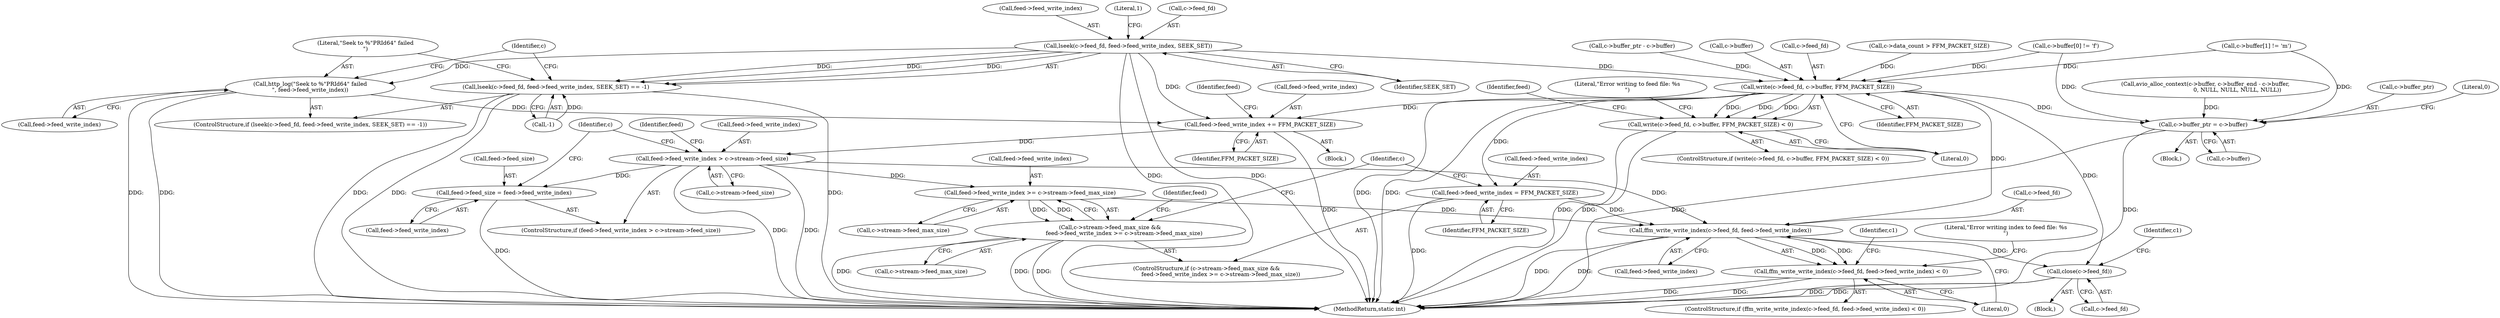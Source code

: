 digraph "0_FFmpeg_a5d25faa3f4b18dac737fdb35d0dd68eb0dc2156@pointer" {
"1000389" [label="(Call,lseek(c->feed_fd, feed->feed_write_index, SEEK_SET))"];
"1000388" [label="(Call,lseek(c->feed_fd, feed->feed_write_index, SEEK_SET) == -1)"];
"1000399" [label="(Call,http_log(\"Seek to %\"PRId64\" failed\n\", feed->feed_write_index))"];
"1000421" [label="(Call,feed->feed_write_index += FFM_PACKET_SIZE)"];
"1000427" [label="(Call,feed->feed_write_index > c->stream->feed_size)"];
"1000436" [label="(Call,feed->feed_size = feed->feed_write_index)"];
"1000450" [label="(Call,feed->feed_write_index >= c->stream->feed_max_size)"];
"1000444" [label="(Call,c->stream->feed_max_size &&\n                feed->feed_write_index >= c->stream->feed_max_size)"];
"1000466" [label="(Call,ffm_write_write_index(c->feed_fd, feed->feed_write_index))"];
"1000465" [label="(Call,ffm_write_write_index(c->feed_fd, feed->feed_write_index) < 0)"];
"1000677" [label="(Call,close(c->feed_fd))"];
"1000406" [label="(Call,write(c->feed_fd, c->buffer, FFM_PACKET_SIZE))"];
"1000405" [label="(Call,write(c->feed_fd, c->buffer, FFM_PACKET_SIZE) < 0)"];
"1000459" [label="(Call,feed->feed_write_index = FFM_PACKET_SIZE)"];
"1000660" [label="(Call,c->buffer_ptr = c->buffer)"];
"1000389" [label="(Call,lseek(c->feed_fd, feed->feed_write_index, SEEK_SET))"];
"1000397" [label="(Call,-1)"];
"1000381" [label="(Call,c->data_count > FFM_PACKET_SIZE)"];
"1000428" [label="(Call,feed->feed_write_index)"];
"1000445" [label="(Call,c->stream->feed_max_size)"];
"1000401" [label="(Call,feed->feed_write_index)"];
"1000465" [label="(Call,ffm_write_write_index(c->feed_fd, feed->feed_write_index) < 0)"];
"1000541" [label="(Call,avio_alloc_context(c->buffer, c->buffer_end - c->buffer,\n                                    0, NULL, NULL, NULL, NULL))"];
"1000373" [label="(Block,)"];
"1000450" [label="(Call,feed->feed_write_index >= c->stream->feed_max_size)"];
"1000436" [label="(Call,feed->feed_size = feed->feed_write_index)"];
"1000482" [label="(Identifier,c1)"];
"1000660" [label="(Call,c->buffer_ptr = c->buffer)"];
"1000393" [label="(Call,feed->feed_write_index)"];
"1000388" [label="(Call,lseek(c->feed_fd, feed->feed_write_index, SEEK_SET) == -1)"];
"1000414" [label="(Literal,0)"];
"1000683" [label="(Identifier,c1)"];
"1000437" [label="(Call,feed->feed_size)"];
"1000347" [label="(Call,c->buffer[0] != 'f')"];
"1000404" [label="(ControlStructure,if (write(c->feed_fd, c->buffer, FFM_PACKET_SIZE) < 0))"];
"1000387" [label="(ControlStructure,if (lseek(c->feed_fd, feed->feed_write_index, SEEK_SET) == -1))"];
"1000444" [label="(Call,c->stream->feed_max_size &&\n                feed->feed_write_index >= c->stream->feed_max_size)"];
"1000464" [label="(ControlStructure,if (ffm_write_write_index(c->feed_fd, feed->feed_write_index) < 0))"];
"1000398" [label="(Literal,1)"];
"1000386" [label="(Block,)"];
"1000451" [label="(Call,feed->feed_write_index)"];
"1000407" [label="(Call,c->feed_fd)"];
"1000408" [label="(Identifier,c)"];
"1000426" [label="(ControlStructure,if (feed->feed_write_index > c->stream->feed_size))"];
"1000461" [label="(Identifier,feed)"];
"1000466" [label="(Call,ffm_write_write_index(c->feed_fd, feed->feed_write_index))"];
"1000427" [label="(Call,feed->feed_write_index > c->stream->feed_size)"];
"1000468" [label="(Identifier,c)"];
"1000425" [label="(Identifier,FFM_PACKET_SIZE)"];
"1000447" [label="(Identifier,c)"];
"1000470" [label="(Call,feed->feed_write_index)"];
"1000677" [label="(Call,close(c->feed_fd))"];
"1000678" [label="(Call,c->feed_fd)"];
"1000354" [label="(Call,c->buffer[1] != 'm')"];
"1000400" [label="(Literal,\"Seek to %\"PRId64\" failed\n\")"];
"1000331" [label="(Call,c->buffer_ptr - c->buffer)"];
"1000664" [label="(Call,c->buffer)"];
"1000476" [label="(Literal,\"Error writing index to feed file: %s\n\")"];
"1000463" [label="(Identifier,FFM_PACKET_SIZE)"];
"1000429" [label="(Identifier,feed)"];
"1000413" [label="(Identifier,FFM_PACKET_SIZE)"];
"1000440" [label="(Call,feed->feed_write_index)"];
"1000459" [label="(Call,feed->feed_write_index = FFM_PACKET_SIZE)"];
"1000661" [label="(Call,c->buffer_ptr)"];
"1000454" [label="(Call,c->stream->feed_max_size)"];
"1000668" [label="(Literal,0)"];
"1000406" [label="(Call,write(c->feed_fd, c->buffer, FFM_PACKET_SIZE))"];
"1000473" [label="(Literal,0)"];
"1000396" [label="(Identifier,SEEK_SET)"];
"1000467" [label="(Call,c->feed_fd)"];
"1000438" [label="(Identifier,feed)"];
"1000417" [label="(Literal,\"Error writing to feed file: %s\n\")"];
"1000423" [label="(Identifier,feed)"];
"1000410" [label="(Call,c->buffer)"];
"1000431" [label="(Call,c->stream->feed_size)"];
"1000460" [label="(Call,feed->feed_write_index)"];
"1000421" [label="(Call,feed->feed_write_index += FFM_PACKET_SIZE)"];
"1000422" [label="(Call,feed->feed_write_index)"];
"1000399" [label="(Call,http_log(\"Seek to %\"PRId64\" failed\n\", feed->feed_write_index))"];
"1000405" [label="(Call,write(c->feed_fd, c->buffer, FFM_PACKET_SIZE) < 0)"];
"1000390" [label="(Call,c->feed_fd)"];
"1000443" [label="(ControlStructure,if (c->stream->feed_max_size &&\n                feed->feed_write_index >= c->stream->feed_max_size))"];
"1000718" [label="(MethodReturn,static int)"];
"1000119" [label="(Block,)"];
"1000389" -> "1000388"  [label="AST: "];
"1000389" -> "1000396"  [label="CFG: "];
"1000390" -> "1000389"  [label="AST: "];
"1000393" -> "1000389"  [label="AST: "];
"1000396" -> "1000389"  [label="AST: "];
"1000398" -> "1000389"  [label="CFG: "];
"1000389" -> "1000718"  [label="DDG: "];
"1000389" -> "1000718"  [label="DDG: "];
"1000389" -> "1000388"  [label="DDG: "];
"1000389" -> "1000388"  [label="DDG: "];
"1000389" -> "1000388"  [label="DDG: "];
"1000389" -> "1000399"  [label="DDG: "];
"1000389" -> "1000406"  [label="DDG: "];
"1000389" -> "1000421"  [label="DDG: "];
"1000388" -> "1000387"  [label="AST: "];
"1000388" -> "1000397"  [label="CFG: "];
"1000397" -> "1000388"  [label="AST: "];
"1000400" -> "1000388"  [label="CFG: "];
"1000408" -> "1000388"  [label="CFG: "];
"1000388" -> "1000718"  [label="DDG: "];
"1000388" -> "1000718"  [label="DDG: "];
"1000388" -> "1000718"  [label="DDG: "];
"1000397" -> "1000388"  [label="DDG: "];
"1000399" -> "1000387"  [label="AST: "];
"1000399" -> "1000401"  [label="CFG: "];
"1000400" -> "1000399"  [label="AST: "];
"1000401" -> "1000399"  [label="AST: "];
"1000408" -> "1000399"  [label="CFG: "];
"1000399" -> "1000718"  [label="DDG: "];
"1000399" -> "1000718"  [label="DDG: "];
"1000399" -> "1000421"  [label="DDG: "];
"1000421" -> "1000386"  [label="AST: "];
"1000421" -> "1000425"  [label="CFG: "];
"1000422" -> "1000421"  [label="AST: "];
"1000425" -> "1000421"  [label="AST: "];
"1000429" -> "1000421"  [label="CFG: "];
"1000421" -> "1000718"  [label="DDG: "];
"1000406" -> "1000421"  [label="DDG: "];
"1000421" -> "1000427"  [label="DDG: "];
"1000427" -> "1000426"  [label="AST: "];
"1000427" -> "1000431"  [label="CFG: "];
"1000428" -> "1000427"  [label="AST: "];
"1000431" -> "1000427"  [label="AST: "];
"1000438" -> "1000427"  [label="CFG: "];
"1000447" -> "1000427"  [label="CFG: "];
"1000427" -> "1000718"  [label="DDG: "];
"1000427" -> "1000718"  [label="DDG: "];
"1000427" -> "1000436"  [label="DDG: "];
"1000427" -> "1000450"  [label="DDG: "];
"1000427" -> "1000466"  [label="DDG: "];
"1000436" -> "1000426"  [label="AST: "];
"1000436" -> "1000440"  [label="CFG: "];
"1000437" -> "1000436"  [label="AST: "];
"1000440" -> "1000436"  [label="AST: "];
"1000447" -> "1000436"  [label="CFG: "];
"1000436" -> "1000718"  [label="DDG: "];
"1000450" -> "1000444"  [label="AST: "];
"1000450" -> "1000454"  [label="CFG: "];
"1000451" -> "1000450"  [label="AST: "];
"1000454" -> "1000450"  [label="AST: "];
"1000444" -> "1000450"  [label="CFG: "];
"1000450" -> "1000444"  [label="DDG: "];
"1000450" -> "1000444"  [label="DDG: "];
"1000450" -> "1000466"  [label="DDG: "];
"1000444" -> "1000443"  [label="AST: "];
"1000444" -> "1000445"  [label="CFG: "];
"1000445" -> "1000444"  [label="AST: "];
"1000461" -> "1000444"  [label="CFG: "];
"1000468" -> "1000444"  [label="CFG: "];
"1000444" -> "1000718"  [label="DDG: "];
"1000444" -> "1000718"  [label="DDG: "];
"1000444" -> "1000718"  [label="DDG: "];
"1000466" -> "1000465"  [label="AST: "];
"1000466" -> "1000470"  [label="CFG: "];
"1000467" -> "1000466"  [label="AST: "];
"1000470" -> "1000466"  [label="AST: "];
"1000473" -> "1000466"  [label="CFG: "];
"1000466" -> "1000718"  [label="DDG: "];
"1000466" -> "1000718"  [label="DDG: "];
"1000466" -> "1000465"  [label="DDG: "];
"1000466" -> "1000465"  [label="DDG: "];
"1000406" -> "1000466"  [label="DDG: "];
"1000459" -> "1000466"  [label="DDG: "];
"1000466" -> "1000677"  [label="DDG: "];
"1000465" -> "1000464"  [label="AST: "];
"1000465" -> "1000473"  [label="CFG: "];
"1000473" -> "1000465"  [label="AST: "];
"1000476" -> "1000465"  [label="CFG: "];
"1000482" -> "1000465"  [label="CFG: "];
"1000465" -> "1000718"  [label="DDG: "];
"1000465" -> "1000718"  [label="DDG: "];
"1000677" -> "1000119"  [label="AST: "];
"1000677" -> "1000678"  [label="CFG: "];
"1000678" -> "1000677"  [label="AST: "];
"1000683" -> "1000677"  [label="CFG: "];
"1000677" -> "1000718"  [label="DDG: "];
"1000677" -> "1000718"  [label="DDG: "];
"1000406" -> "1000677"  [label="DDG: "];
"1000406" -> "1000405"  [label="AST: "];
"1000406" -> "1000413"  [label="CFG: "];
"1000407" -> "1000406"  [label="AST: "];
"1000410" -> "1000406"  [label="AST: "];
"1000413" -> "1000406"  [label="AST: "];
"1000414" -> "1000406"  [label="CFG: "];
"1000406" -> "1000718"  [label="DDG: "];
"1000406" -> "1000718"  [label="DDG: "];
"1000406" -> "1000405"  [label="DDG: "];
"1000406" -> "1000405"  [label="DDG: "];
"1000406" -> "1000405"  [label="DDG: "];
"1000347" -> "1000406"  [label="DDG: "];
"1000354" -> "1000406"  [label="DDG: "];
"1000331" -> "1000406"  [label="DDG: "];
"1000381" -> "1000406"  [label="DDG: "];
"1000406" -> "1000459"  [label="DDG: "];
"1000406" -> "1000660"  [label="DDG: "];
"1000405" -> "1000404"  [label="AST: "];
"1000405" -> "1000414"  [label="CFG: "];
"1000414" -> "1000405"  [label="AST: "];
"1000417" -> "1000405"  [label="CFG: "];
"1000423" -> "1000405"  [label="CFG: "];
"1000405" -> "1000718"  [label="DDG: "];
"1000405" -> "1000718"  [label="DDG: "];
"1000459" -> "1000443"  [label="AST: "];
"1000459" -> "1000463"  [label="CFG: "];
"1000460" -> "1000459"  [label="AST: "];
"1000463" -> "1000459"  [label="AST: "];
"1000468" -> "1000459"  [label="CFG: "];
"1000459" -> "1000718"  [label="DDG: "];
"1000660" -> "1000373"  [label="AST: "];
"1000660" -> "1000664"  [label="CFG: "];
"1000661" -> "1000660"  [label="AST: "];
"1000664" -> "1000660"  [label="AST: "];
"1000668" -> "1000660"  [label="CFG: "];
"1000660" -> "1000718"  [label="DDG: "];
"1000660" -> "1000718"  [label="DDG: "];
"1000347" -> "1000660"  [label="DDG: "];
"1000541" -> "1000660"  [label="DDG: "];
"1000354" -> "1000660"  [label="DDG: "];
}
